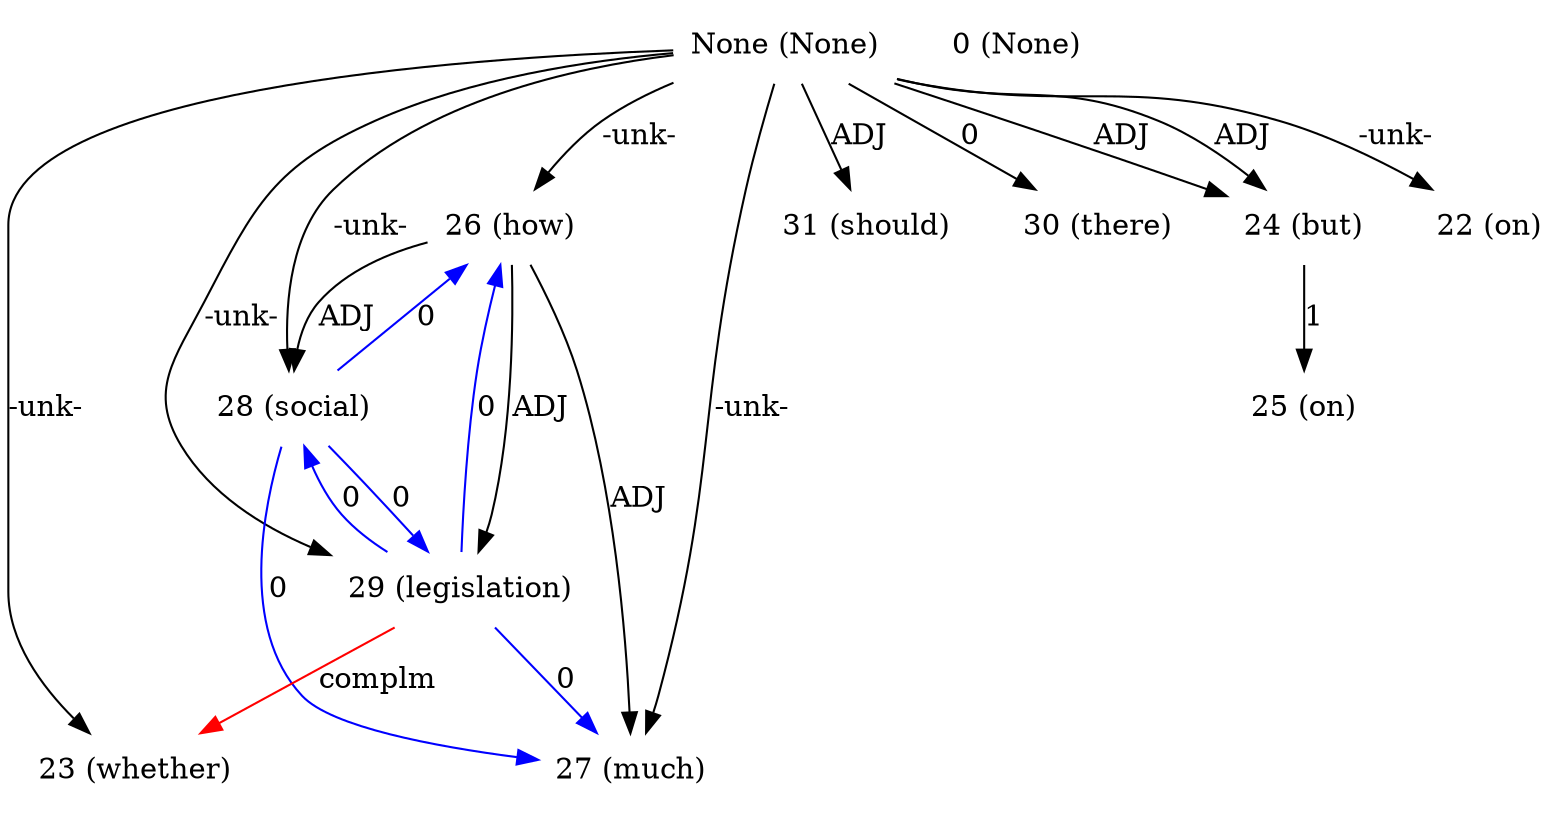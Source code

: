 digraph G{
edge [dir=forward]
node [shape=plaintext]

None [label="None (None)"]
None -> 23 [label="-unk-"]
None -> 26 [label="-unk-"]
None -> 27 [label="-unk-"]
None -> 28 [label="-unk-"]
None -> 29 [label="-unk-"]
None -> 31 [label="ADJ"]
None -> 30 [label="0"]
None [label="None (None)"]
None -> 24 [label="ADJ"]
None [label="None (None)"]
None -> 24 [label="ADJ"]
None [label="None (None)"]
None -> 22 [label="-unk-"]
0 [label="0 (None)"]
22 [label="22 (on)"]
23 [label="23 (whether)"]
29 -> 23 [label="complm", color="red"]
24 [label="24 (but)"]
24 -> 25 [label="1"]
25 [label="25 (on)"]
26 [label="26 (how)"]
26 -> 27 [label="ADJ"]
26 -> 28 [label="ADJ"]
26 -> 29 [label="ADJ"]
27 [label="27 (much)"]
28 [label="28 (social)"]
28 -> 27 [label="0", color="blue"]
28 -> 29 [label="0", color="blue"]
28 -> 26 [label="0", color="blue"]
29 [label="29 (legislation)"]
29 -> 27 [label="0", color="blue"]
29 -> 28 [label="0", color="blue"]
29 -> 26 [label="0", color="blue"]
30 [label="30 (there)"]
31 [label="31 (should)"]
}
